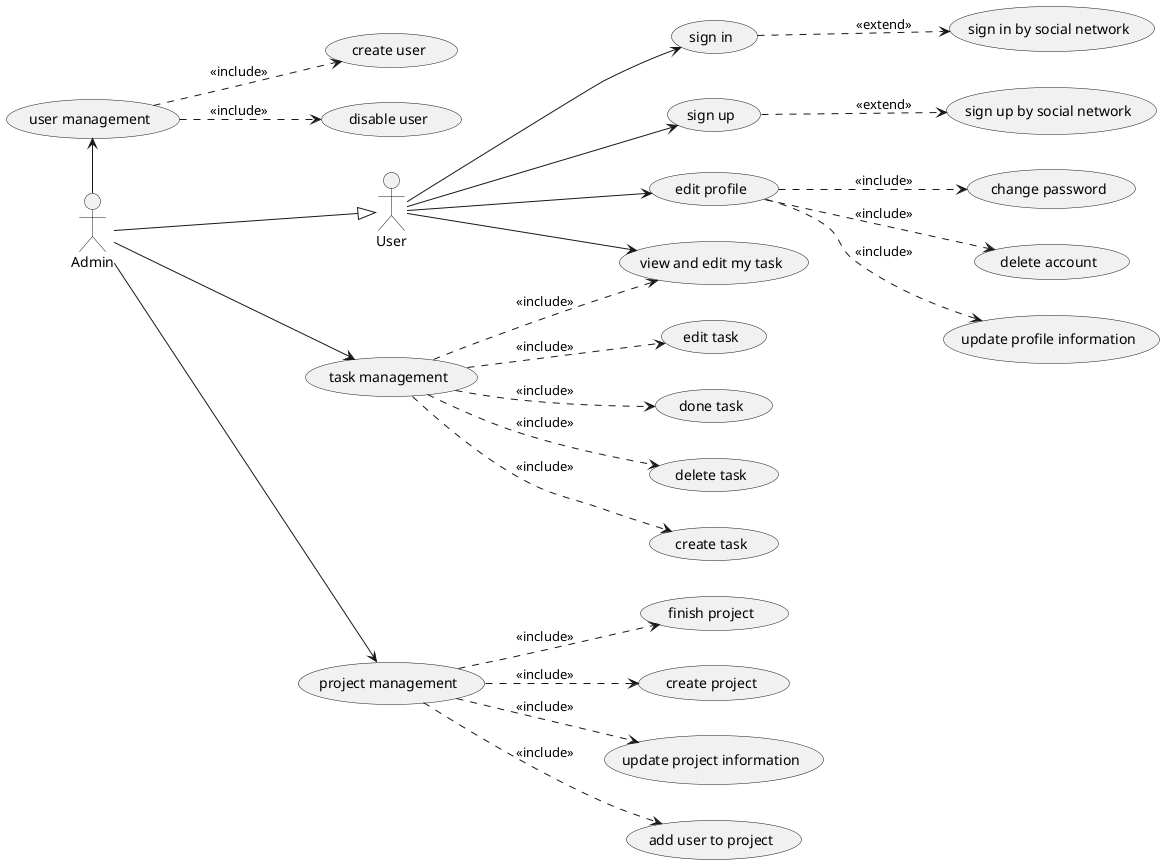 
@startuml

left to right direction
(task management) ..> (view and edit my task): <<include>>
(task management) ..> (create task): <<include>>
(task management) ..> (edit task): <<include>>
(task management) ..> (done task): <<include>>
(task management) ..> (delete task): <<include>>

(project management) ..> (create project): <<include>>
(project management) ..> (update project information): <<include>>
(project management) ..> (add user to project): <<include>>
(project management) ..> (finish project): <<include>>

(user management) ..> (create user): <<include>>
(user management) ..> (disable user): <<include>>

(edit profile)..> (update profile information): <<include>>
(edit profile)..> (change password): <<include>>
(edit profile)..> (delete account): <<include>>

(sign in) ..> (sign in by social network): <<extend>>

(sign up) ..> (sign up by social network): <<extend>>

User --> (sign in)
User --> (sign up)
User --> (view and edit my task)
User --> (edit profile)

Admin --|> User

Admin --> (task management)
Admin -left-> (user management)
Admin --> (project management)
@enduml
